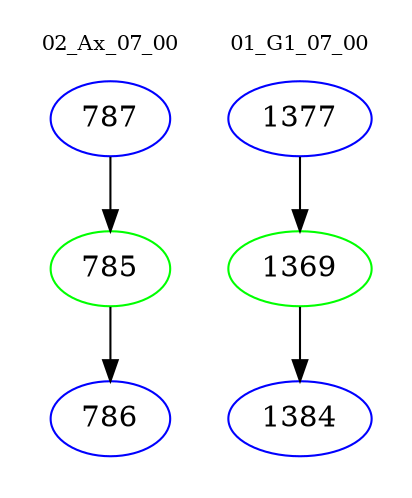 digraph{
subgraph cluster_0 {
color = white
label = "02_Ax_07_00";
fontsize=10;
T0_787 [label="787", color="blue"]
T0_787 -> T0_785 [color="black"]
T0_785 [label="785", color="green"]
T0_785 -> T0_786 [color="black"]
T0_786 [label="786", color="blue"]
}
subgraph cluster_1 {
color = white
label = "01_G1_07_00";
fontsize=10;
T1_1377 [label="1377", color="blue"]
T1_1377 -> T1_1369 [color="black"]
T1_1369 [label="1369", color="green"]
T1_1369 -> T1_1384 [color="black"]
T1_1384 [label="1384", color="blue"]
}
}
